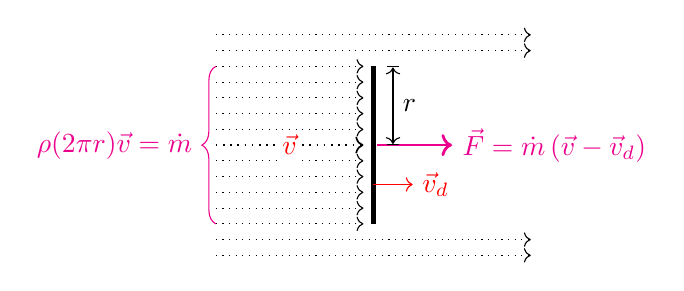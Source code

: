 \begin{tikzpicture}[scale=1]

	\coordinate (disk_upper) at (0,1);
	\coordinate (disk_lower) at (0,-1);

	% the disk
	\draw [line width=2] 
		(disk_lower) -- 
		(disk_upper) node (center) [midway, inner sep = 0] {};
		
	% force arrow
	\draw [->,line width=1,magenta] 
		(center) -- 
		++ (1,0) node [right] {$\vec{F} = \dot{m} \left(\vec{v} - \vec{v}_d \right)$};

	% disk velocity arrow
	\draw [->,red]
		(0,-0.5) -- 
		(0.5,-0.5) node [right] {$\vec{v}_d$};

	% disk radius
	\draw [|<->|]
		($(disk_upper)+(0.25,0)$) --
		($(center)+(0.25,0)$) node [midway,right] {$r$};

	% fluid velocity vectors on the disk
	\def\length{2}
	\foreach {\x} in {0.2,0.4,...,1} {
		\draw [->,dotted]
			(-\length,\x) --
			(-0.125,\x);
		\draw [->,dotted]
			(-\length,-\x) --
			(-0.125,-\x);
	}
	\draw [->,dotted,line width=0.6]
			(-\length,0) --
			(-0.125,0) node [preaction={fill=white},inner sep=2pt,midway,red] {$\vec{v}$};
		
	% fluid velocity vectors above and below the disk
	\foreach {\x} in {1.2,1.4} {
		\draw [->,dotted]
			(-\length,\x) --
			(\length,\x);
		\draw [->,dotted]
			(-\length,-\x) --
			(\length,-\x);
	}
		
	% m-dot brace
	\draw [magenta,decorate, decoration={brace, amplitude=5pt}]
		($(disk_lower)-(\length,0)$) --
		($(disk_upper)-(\length,0)$)
		node [midway, left=5pt, align=left] {$\rho (2 \pi r) \vec{v} = \dot{m}$};

% m * v ==> m * Delta v

\end{tikzpicture}